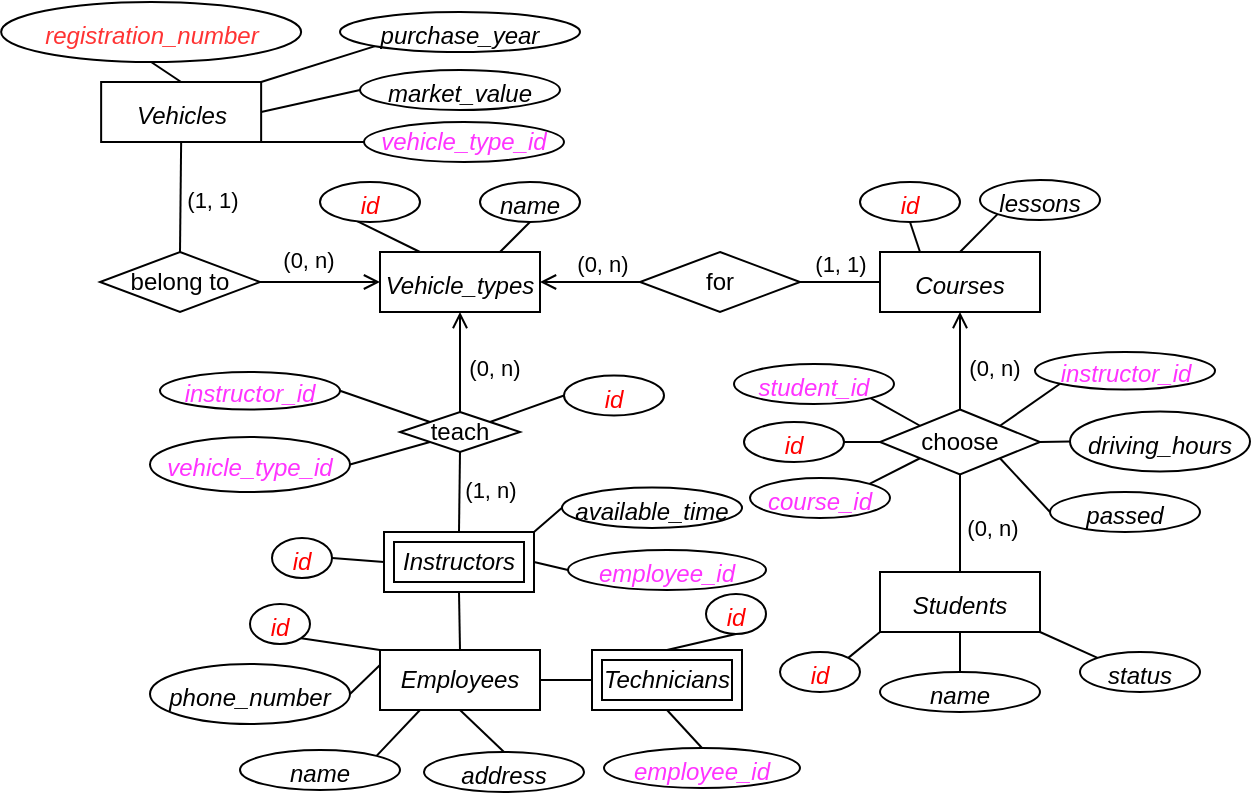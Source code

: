 <mxfile version="20.8.23" type="github" pages="2">
  <diagram id="R2lEEEUBdFMjLlhIrx00" name="Page-1">
    <mxGraphModel dx="548" dy="249" grid="1" gridSize="10" guides="1" tooltips="1" connect="1" arrows="1" fold="1" page="1" pageScale="1" pageWidth="850" pageHeight="1100" math="0" shadow="0" extFonts="Permanent Marker^https://fonts.googleapis.com/css?family=Permanent+Marker">
      <root>
        <mxCell id="0" />
        <mxCell id="1" parent="0" />
        <mxCell id="rWBV-3qN-qN6Ovk4eOLW-20" style="edgeStyle=none;rounded=0;orthogonalLoop=1;jettySize=auto;html=1;exitX=1;exitY=0;exitDx=0;exitDy=0;entryX=0;entryY=1;entryDx=0;entryDy=0;endArrow=none;endFill=0;" edge="1" parent="1" source="rWBV-3qN-qN6Ovk4eOLW-2" target="rWBV-3qN-qN6Ovk4eOLW-18">
          <mxGeometry relative="1" as="geometry" />
        </mxCell>
        <mxCell id="rWBV-3qN-qN6Ovk4eOLW-21" style="edgeStyle=none;rounded=0;orthogonalLoop=1;jettySize=auto;html=1;exitX=1;exitY=0.5;exitDx=0;exitDy=0;endArrow=none;endFill=0;entryX=0;entryY=0.5;entryDx=0;entryDy=0;" edge="1" parent="1" source="rWBV-3qN-qN6Ovk4eOLW-2" target="rWBV-3qN-qN6Ovk4eOLW-19">
          <mxGeometry relative="1" as="geometry">
            <mxPoint x="330" y="205" as="targetPoint" />
          </mxGeometry>
        </mxCell>
        <mxCell id="rWBV-3qN-qN6Ovk4eOLW-46" style="edgeStyle=none;rounded=0;orthogonalLoop=1;jettySize=auto;html=1;exitX=0.5;exitY=1;exitDx=0;exitDy=0;entryX=0.5;entryY=0;entryDx=0;entryDy=0;endArrow=none;endFill=0;" edge="1" parent="1" source="rWBV-3qN-qN6Ovk4eOLW-2" target="rWBV-3qN-qN6Ovk4eOLW-43">
          <mxGeometry relative="1" as="geometry" />
        </mxCell>
        <mxCell id="rWBV-3qN-qN6Ovk4eOLW-90" value="(1, 1)" style="edgeLabel;html=1;align=center;verticalAlign=middle;resizable=0;points=[];fontColor=#000000;" vertex="1" connectable="0" parent="rWBV-3qN-qN6Ovk4eOLW-46">
          <mxGeometry x="-0.308" y="5" relative="1" as="geometry">
            <mxPoint x="10" y="10" as="offset" />
          </mxGeometry>
        </mxCell>
        <mxCell id="JFVHWf-vsU6ISPWdrQLZ-2" style="rounded=0;orthogonalLoop=1;jettySize=auto;html=1;exitX=1;exitY=1;exitDx=0;exitDy=0;entryX=0;entryY=0.5;entryDx=0;entryDy=0;fontColor=#000000;endArrow=none;endFill=0;" edge="1" parent="1" source="rWBV-3qN-qN6Ovk4eOLW-2" target="JFVHWf-vsU6ISPWdrQLZ-1">
          <mxGeometry relative="1" as="geometry" />
        </mxCell>
        <mxCell id="rWBV-3qN-qN6Ovk4eOLW-2" value="Vehicles&lt;span style=&quot;font-size: medium; text-align: start;&quot;&gt;&lt;/span&gt;" style="rounded=0;whiteSpace=wrap;html=1;fontStyle=2" vertex="1" parent="1">
          <mxGeometry x="190.57" y="175" width="80" height="30" as="geometry" />
        </mxCell>
        <mxCell id="rWBV-3qN-qN6Ovk4eOLW-6" value="Students&lt;span style=&quot;font-size: medium; text-align: start;&quot;&gt;&lt;/span&gt;" style="rounded=0;whiteSpace=wrap;html=1;fontStyle=2" vertex="1" parent="1">
          <mxGeometry x="580" y="420" width="80" height="30" as="geometry" />
        </mxCell>
        <mxCell id="rWBV-3qN-qN6Ovk4eOLW-68" style="edgeStyle=none;rounded=0;orthogonalLoop=1;jettySize=auto;html=1;exitX=0;exitY=0.5;exitDx=0;exitDy=0;entryX=1;entryY=0.5;entryDx=0;entryDy=0;fontColor=#FF0000;endArrow=none;endFill=0;" edge="1" parent="1" source="rWBV-3qN-qN6Ovk4eOLW-7" target="rWBV-3qN-qN6Ovk4eOLW-67">
          <mxGeometry relative="1" as="geometry" />
        </mxCell>
        <mxCell id="rWBV-3qN-qN6Ovk4eOLW-73" style="edgeStyle=none;rounded=0;orthogonalLoop=1;jettySize=auto;html=1;exitX=0.25;exitY=0;exitDx=0;exitDy=0;entryX=0.5;entryY=1;entryDx=0;entryDy=0;fontColor=#FF0000;endArrow=none;endFill=0;" edge="1" parent="1" source="rWBV-3qN-qN6Ovk4eOLW-7" target="rWBV-3qN-qN6Ovk4eOLW-70">
          <mxGeometry relative="1" as="geometry" />
        </mxCell>
        <mxCell id="rWBV-3qN-qN6Ovk4eOLW-74" style="edgeStyle=none;rounded=0;orthogonalLoop=1;jettySize=auto;html=1;exitX=0.5;exitY=0;exitDx=0;exitDy=0;entryX=0;entryY=1;entryDx=0;entryDy=0;fontColor=#FF0000;endArrow=none;endFill=0;" edge="1" parent="1" source="rWBV-3qN-qN6Ovk4eOLW-7" target="rWBV-3qN-qN6Ovk4eOLW-64">
          <mxGeometry relative="1" as="geometry" />
        </mxCell>
        <mxCell id="rWBV-3qN-qN6Ovk4eOLW-7" value="Courses&lt;span style=&quot;font-size: medium; text-align: start;&quot;&gt;&lt;/span&gt;" style="rounded=0;whiteSpace=wrap;html=1;fontStyle=2" vertex="1" parent="1">
          <mxGeometry x="580" y="260" width="80" height="30" as="geometry" />
        </mxCell>
        <mxCell id="rWBV-3qN-qN6Ovk4eOLW-11" value="registration_number&lt;span style=&quot;font-size: medium; text-align: start;&quot;&gt;&lt;/span&gt;" style="ellipse;whiteSpace=wrap;html=1;fontStyle=2;fontColor=#FF3333;" vertex="1" parent="1">
          <mxGeometry x="140.57" y="135" width="150" height="30" as="geometry" />
        </mxCell>
        <mxCell id="rWBV-3qN-qN6Ovk4eOLW-12" value="" style="endArrow=none;html=1;rounded=0;exitX=0.5;exitY=1;exitDx=0;exitDy=0;entryX=0.5;entryY=0;entryDx=0;entryDy=0;" edge="1" parent="1" source="rWBV-3qN-qN6Ovk4eOLW-11" target="rWBV-3qN-qN6Ovk4eOLW-2">
          <mxGeometry width="50" height="50" relative="1" as="geometry">
            <mxPoint x="610.57" y="345" as="sourcePoint" />
            <mxPoint x="660.57" y="295" as="targetPoint" />
          </mxGeometry>
        </mxCell>
        <mxCell id="rWBV-3qN-qN6Ovk4eOLW-18" value="purchase_year&lt;span style=&quot;font-size: medium; text-align: start;&quot;&gt;&lt;/span&gt;" style="ellipse;whiteSpace=wrap;html=1;fontStyle=2" vertex="1" parent="1">
          <mxGeometry x="310" y="140" width="120" height="20" as="geometry" />
        </mxCell>
        <mxCell id="rWBV-3qN-qN6Ovk4eOLW-19" value="market_value&lt;span style=&quot;font-size: medium; text-align: start;&quot;&gt;&lt;/span&gt;" style="ellipse;whiteSpace=wrap;html=1;fontStyle=2" vertex="1" parent="1">
          <mxGeometry x="320" y="169" width="100" height="20" as="geometry" />
        </mxCell>
        <mxCell id="rWBV-3qN-qN6Ovk4eOLW-23" style="edgeStyle=none;rounded=0;orthogonalLoop=1;jettySize=auto;html=1;exitX=0.5;exitY=1;exitDx=0;exitDy=0;entryX=0.5;entryY=0;entryDx=0;entryDy=0;endArrow=none;endFill=0;" edge="1" parent="1" source="rWBV-3qN-qN6Ovk4eOLW-22" target="rWBV-3qN-qN6Ovk4eOLW-6">
          <mxGeometry relative="1" as="geometry" />
        </mxCell>
        <mxCell id="rWBV-3qN-qN6Ovk4eOLW-24" style="edgeStyle=none;rounded=0;orthogonalLoop=1;jettySize=auto;html=1;exitX=0.5;exitY=0;exitDx=0;exitDy=0;entryX=0.5;entryY=1;entryDx=0;entryDy=0;endArrow=open;endFill=0;" edge="1" parent="1" source="rWBV-3qN-qN6Ovk4eOLW-22" target="rWBV-3qN-qN6Ovk4eOLW-7">
          <mxGeometry relative="1" as="geometry" />
        </mxCell>
        <mxCell id="rWBV-3qN-qN6Ovk4eOLW-100" style="edgeStyle=none;rounded=0;orthogonalLoop=1;jettySize=auto;html=1;exitX=1;exitY=0;exitDx=0;exitDy=0;entryX=0;entryY=1;entryDx=0;entryDy=0;fontColor=#FF33FF;endArrow=none;endFill=0;" edge="1" parent="1" source="rWBV-3qN-qN6Ovk4eOLW-22" target="rWBV-3qN-qN6Ovk4eOLW-99">
          <mxGeometry relative="1" as="geometry" />
        </mxCell>
        <mxCell id="rWBV-3qN-qN6Ovk4eOLW-22" value="choose" style="rhombus;whiteSpace=wrap;html=1;" vertex="1" parent="1">
          <mxGeometry x="580" y="338.75" width="80" height="32.5" as="geometry" />
        </mxCell>
        <mxCell id="rWBV-3qN-qN6Ovk4eOLW-119" style="edgeStyle=none;rounded=0;orthogonalLoop=1;jettySize=auto;html=1;exitX=0.5;exitY=0;exitDx=0;exitDy=0;entryX=0.5;entryY=1;entryDx=0;entryDy=0;fontColor=#000000;endArrow=none;endFill=0;" edge="1" parent="1" source="rWBV-3qN-qN6Ovk4eOLW-31" target="rWBV-3qN-qN6Ovk4eOLW-117">
          <mxGeometry relative="1" as="geometry" />
        </mxCell>
        <mxCell id="rWBV-3qN-qN6Ovk4eOLW-121" style="edgeStyle=none;rounded=0;orthogonalLoop=1;jettySize=auto;html=1;exitX=1;exitY=0.5;exitDx=0;exitDy=0;entryX=0;entryY=0.5;entryDx=0;entryDy=0;fontColor=#000000;endArrow=none;endFill=0;" edge="1" parent="1" source="rWBV-3qN-qN6Ovk4eOLW-31" target="rWBV-3qN-qN6Ovk4eOLW-120">
          <mxGeometry relative="1" as="geometry" />
        </mxCell>
        <mxCell id="rWBV-3qN-qN6Ovk4eOLW-31" value="Employees" style="rounded=0;whiteSpace=wrap;html=1;fontStyle=2" vertex="1" parent="1">
          <mxGeometry x="330" y="459" width="80" height="30" as="geometry" />
        </mxCell>
        <mxCell id="rWBV-3qN-qN6Ovk4eOLW-32" style="edgeStyle=none;rounded=0;orthogonalLoop=1;jettySize=auto;html=1;exitX=1;exitY=0;exitDx=0;exitDy=0;entryX=0.25;entryY=1;entryDx=0;entryDy=0;endArrow=none;endFill=0;" edge="1" parent="1" source="rWBV-3qN-qN6Ovk4eOLW-33" target="rWBV-3qN-qN6Ovk4eOLW-31">
          <mxGeometry relative="1" as="geometry" />
        </mxCell>
        <mxCell id="rWBV-3qN-qN6Ovk4eOLW-33" value="name&lt;span style=&quot;font-size: medium; text-align: start;&quot;&gt;&lt;/span&gt;" style="ellipse;whiteSpace=wrap;html=1;fontStyle=2;verticalAlign=middle;" vertex="1" parent="1">
          <mxGeometry x="260" y="509" width="80" height="20" as="geometry" />
        </mxCell>
        <mxCell id="rWBV-3qN-qN6Ovk4eOLW-34" style="edgeStyle=none;rounded=0;orthogonalLoop=1;jettySize=auto;html=1;exitX=0.5;exitY=0;exitDx=0;exitDy=0;entryX=0.5;entryY=1;entryDx=0;entryDy=0;endArrow=none;endFill=0;" edge="1" parent="1" source="rWBV-3qN-qN6Ovk4eOLW-35" target="rWBV-3qN-qN6Ovk4eOLW-31">
          <mxGeometry relative="1" as="geometry" />
        </mxCell>
        <mxCell id="rWBV-3qN-qN6Ovk4eOLW-35" value="address&lt;span style=&quot;font-size: medium; text-align: start;&quot;&gt;&lt;/span&gt;" style="ellipse;whiteSpace=wrap;html=1;fontStyle=2;verticalAlign=middle;" vertex="1" parent="1">
          <mxGeometry x="352" y="510" width="80" height="20" as="geometry" />
        </mxCell>
        <mxCell id="rWBV-3qN-qN6Ovk4eOLW-36" style="edgeStyle=none;rounded=0;orthogonalLoop=1;jettySize=auto;html=1;exitX=1;exitY=0.5;exitDx=0;exitDy=0;entryX=0;entryY=0.25;entryDx=0;entryDy=0;endArrow=none;endFill=0;" edge="1" parent="1" source="rWBV-3qN-qN6Ovk4eOLW-37" target="rWBV-3qN-qN6Ovk4eOLW-31">
          <mxGeometry relative="1" as="geometry" />
        </mxCell>
        <mxCell id="rWBV-3qN-qN6Ovk4eOLW-37" value="phone_number&lt;span style=&quot;font-size: medium; text-align: start;&quot;&gt;&lt;/span&gt;" style="ellipse;whiteSpace=wrap;html=1;fontStyle=2;verticalAlign=middle;" vertex="1" parent="1">
          <mxGeometry x="215" y="466" width="100" height="30" as="geometry" />
        </mxCell>
        <mxCell id="rWBV-3qN-qN6Ovk4eOLW-76" style="edgeStyle=none;rounded=0;orthogonalLoop=1;jettySize=auto;html=1;exitX=0.5;exitY=0;exitDx=0;exitDy=0;entryX=0.5;entryY=1;entryDx=0;entryDy=0;fontColor=#FF0000;endArrow=none;endFill=0;" edge="1" parent="1" source="rWBV-3qN-qN6Ovk4eOLW-40" target="rWBV-3qN-qN6Ovk4eOLW-6">
          <mxGeometry relative="1" as="geometry" />
        </mxCell>
        <mxCell id="rWBV-3qN-qN6Ovk4eOLW-40" value="name&lt;span style=&quot;font-size: medium; text-align: start;&quot;&gt;&lt;/span&gt;" style="ellipse;whiteSpace=wrap;html=1;fontStyle=2;verticalAlign=middle;" vertex="1" parent="1">
          <mxGeometry x="580" y="470" width="80" height="20" as="geometry" />
        </mxCell>
        <mxCell id="rWBV-3qN-qN6Ovk4eOLW-47" style="edgeStyle=none;rounded=0;orthogonalLoop=1;jettySize=auto;html=1;exitX=1;exitY=0.5;exitDx=0;exitDy=0;entryX=0;entryY=0.5;entryDx=0;entryDy=0;endArrow=open;endFill=0;" edge="1" parent="1" source="rWBV-3qN-qN6Ovk4eOLW-43" target="rWBV-3qN-qN6Ovk4eOLW-44">
          <mxGeometry relative="1" as="geometry" />
        </mxCell>
        <mxCell id="rWBV-3qN-qN6Ovk4eOLW-43" value="belong to" style="rhombus;whiteSpace=wrap;html=1;" vertex="1" parent="1">
          <mxGeometry x="190" y="260" width="80" height="30" as="geometry" />
        </mxCell>
        <mxCell id="rWBV-3qN-qN6Ovk4eOLW-50" style="edgeStyle=none;rounded=0;orthogonalLoop=1;jettySize=auto;html=1;exitX=0.25;exitY=0;exitDx=0;exitDy=0;entryX=0.346;entryY=0.946;entryDx=0;entryDy=0;entryPerimeter=0;endArrow=none;endFill=0;" edge="1" parent="1" source="rWBV-3qN-qN6Ovk4eOLW-44" target="rWBV-3qN-qN6Ovk4eOLW-48">
          <mxGeometry relative="1" as="geometry" />
        </mxCell>
        <mxCell id="rWBV-3qN-qN6Ovk4eOLW-51" style="edgeStyle=none;rounded=0;orthogonalLoop=1;jettySize=auto;html=1;exitX=0.75;exitY=0;exitDx=0;exitDy=0;entryX=0.5;entryY=1;entryDx=0;entryDy=0;endArrow=none;endFill=0;" edge="1" parent="1" source="rWBV-3qN-qN6Ovk4eOLW-44" target="rWBV-3qN-qN6Ovk4eOLW-49">
          <mxGeometry relative="1" as="geometry" />
        </mxCell>
        <mxCell id="rWBV-3qN-qN6Ovk4eOLW-44" value="Vehicle_types&lt;span style=&quot;font-size: medium; text-align: start;&quot;&gt;&lt;/span&gt;" style="rounded=0;whiteSpace=wrap;html=1;fontStyle=2" vertex="1" parent="1">
          <mxGeometry x="330" y="260" width="80" height="30" as="geometry" />
        </mxCell>
        <mxCell id="rWBV-3qN-qN6Ovk4eOLW-48" value="id&lt;span style=&quot;font-size: medium; text-align: start;&quot;&gt;&lt;/span&gt;" style="ellipse;whiteSpace=wrap;html=1;fontStyle=2;fontColor=#FF0000;" vertex="1" parent="1">
          <mxGeometry x="300" y="225" width="50" height="20" as="geometry" />
        </mxCell>
        <mxCell id="rWBV-3qN-qN6Ovk4eOLW-49" value="name&lt;span style=&quot;font-size: medium; text-align: start;&quot;&gt;&lt;/span&gt;" style="ellipse;whiteSpace=wrap;html=1;fontStyle=2" vertex="1" parent="1">
          <mxGeometry x="380" y="225" width="50" height="20" as="geometry" />
        </mxCell>
        <mxCell id="rWBV-3qN-qN6Ovk4eOLW-56" style="edgeStyle=none;rounded=0;orthogonalLoop=1;jettySize=auto;html=1;exitX=1;exitY=1;exitDx=0;exitDy=0;entryX=0;entryY=0;entryDx=0;entryDy=0;endArrow=none;endFill=0;" edge="1" parent="1" source="rWBV-3qN-qN6Ovk4eOLW-55" target="rWBV-3qN-qN6Ovk4eOLW-31">
          <mxGeometry relative="1" as="geometry" />
        </mxCell>
        <mxCell id="rWBV-3qN-qN6Ovk4eOLW-55" value="id&lt;span style=&quot;font-size: medium; text-align: start;&quot;&gt;&lt;/span&gt;" style="ellipse;whiteSpace=wrap;html=1;fontStyle=2;verticalAlign=middle;fontColor=#FF0000;" vertex="1" parent="1">
          <mxGeometry x="265" y="436" width="30" height="20" as="geometry" />
        </mxCell>
        <mxCell id="rWBV-3qN-qN6Ovk4eOLW-58" style="edgeStyle=none;rounded=0;orthogonalLoop=1;jettySize=auto;html=1;exitX=0.5;exitY=0;exitDx=0;exitDy=0;entryX=0.5;entryY=1;entryDx=0;entryDy=0;endArrow=open;endFill=0;" edge="1" parent="1" source="rWBV-3qN-qN6Ovk4eOLW-57" target="rWBV-3qN-qN6Ovk4eOLW-44">
          <mxGeometry relative="1" as="geometry" />
        </mxCell>
        <mxCell id="rWBV-3qN-qN6Ovk4eOLW-107" style="edgeStyle=none;rounded=0;orthogonalLoop=1;jettySize=auto;html=1;exitX=1;exitY=0;exitDx=0;exitDy=0;entryX=0;entryY=0.5;entryDx=0;entryDy=0;fontColor=#FF33FF;endArrow=none;endFill=0;" edge="1" parent="1" source="rWBV-3qN-qN6Ovk4eOLW-117" target="rWBV-3qN-qN6Ovk4eOLW-103">
          <mxGeometry relative="1" as="geometry" />
        </mxCell>
        <mxCell id="rWBV-3qN-qN6Ovk4eOLW-57" value="teach" style="rhombus;whiteSpace=wrap;html=1;" vertex="1" parent="1">
          <mxGeometry x="340" y="340" width="60" height="20" as="geometry" />
        </mxCell>
        <mxCell id="rWBV-3qN-qN6Ovk4eOLW-77" style="edgeStyle=none;rounded=0;orthogonalLoop=1;jettySize=auto;html=1;exitX=1;exitY=0;exitDx=0;exitDy=0;entryX=0;entryY=1;entryDx=0;entryDy=0;fontColor=#FF0000;endArrow=none;endFill=0;" edge="1" parent="1" source="rWBV-3qN-qN6Ovk4eOLW-62" target="rWBV-3qN-qN6Ovk4eOLW-6">
          <mxGeometry relative="1" as="geometry" />
        </mxCell>
        <mxCell id="rWBV-3qN-qN6Ovk4eOLW-62" value="id&lt;span style=&quot;font-size: medium; text-align: start;&quot;&gt;&lt;/span&gt;" style="ellipse;whiteSpace=wrap;html=1;fontStyle=2;verticalAlign=middle;strokeColor=#000000;fontColor=#FF0000;" vertex="1" parent="1">
          <mxGeometry x="530" y="460" width="40" height="20" as="geometry" />
        </mxCell>
        <mxCell id="rWBV-3qN-qN6Ovk4eOLW-78" style="edgeStyle=none;rounded=0;orthogonalLoop=1;jettySize=auto;html=1;exitX=0;exitY=0;exitDx=0;exitDy=0;entryX=1;entryY=1;entryDx=0;entryDy=0;fontColor=#FF0000;endArrow=none;endFill=0;" edge="1" parent="1" source="rWBV-3qN-qN6Ovk4eOLW-63" target="rWBV-3qN-qN6Ovk4eOLW-6">
          <mxGeometry relative="1" as="geometry" />
        </mxCell>
        <mxCell id="rWBV-3qN-qN6Ovk4eOLW-63" value="status&lt;span style=&quot;font-size: medium; text-align: start;&quot;&gt;&lt;/span&gt;" style="ellipse;whiteSpace=wrap;html=1;fontStyle=2;verticalAlign=middle;" vertex="1" parent="1">
          <mxGeometry x="680" y="460" width="60" height="20" as="geometry" />
        </mxCell>
        <mxCell id="rWBV-3qN-qN6Ovk4eOLW-64" value="lessons&lt;span style=&quot;font-size: medium; text-align: start;&quot;&gt;&lt;/span&gt;" style="ellipse;whiteSpace=wrap;html=1;fontStyle=2;verticalAlign=middle;" vertex="1" parent="1">
          <mxGeometry x="630" y="224" width="60" height="20" as="geometry" />
        </mxCell>
        <mxCell id="rWBV-3qN-qN6Ovk4eOLW-69" style="edgeStyle=none;rounded=0;orthogonalLoop=1;jettySize=auto;html=1;exitX=0;exitY=0.5;exitDx=0;exitDy=0;entryX=1;entryY=0.5;entryDx=0;entryDy=0;fontColor=#FF0000;endArrow=open;endFill=0;" edge="1" parent="1" source="rWBV-3qN-qN6Ovk4eOLW-67" target="rWBV-3qN-qN6Ovk4eOLW-44">
          <mxGeometry relative="1" as="geometry" />
        </mxCell>
        <mxCell id="rWBV-3qN-qN6Ovk4eOLW-67" value="for" style="rhombus;whiteSpace=wrap;html=1;" vertex="1" parent="1">
          <mxGeometry x="460" y="260" width="80" height="30" as="geometry" />
        </mxCell>
        <mxCell id="rWBV-3qN-qN6Ovk4eOLW-70" value="id&lt;span style=&quot;font-size: medium; text-align: start;&quot;&gt;&lt;/span&gt;" style="ellipse;whiteSpace=wrap;html=1;fontStyle=2;fontColor=#FF0000;" vertex="1" parent="1">
          <mxGeometry x="570" y="225" width="50" height="20" as="geometry" />
        </mxCell>
        <mxCell id="rWBV-3qN-qN6Ovk4eOLW-86" style="edgeStyle=none;rounded=0;orthogonalLoop=1;jettySize=auto;html=1;exitX=1;exitY=1;exitDx=0;exitDy=0;entryX=0;entryY=0;entryDx=0;entryDy=0;fontColor=#FF33FF;endArrow=none;endFill=0;" edge="1" parent="1" source="rWBV-3qN-qN6Ovk4eOLW-80" target="rWBV-3qN-qN6Ovk4eOLW-22">
          <mxGeometry relative="1" as="geometry" />
        </mxCell>
        <mxCell id="rWBV-3qN-qN6Ovk4eOLW-80" value="student_id&lt;span style=&quot;font-size: medium; text-align: start;&quot;&gt;&lt;/span&gt;" style="ellipse;whiteSpace=wrap;html=1;fontStyle=2;verticalAlign=middle;strokeColor=#000000;fontColor=#FF33FF;" vertex="1" parent="1">
          <mxGeometry x="507" y="316" width="80" height="20" as="geometry" />
        </mxCell>
        <mxCell id="rWBV-3qN-qN6Ovk4eOLW-87" style="edgeStyle=none;rounded=0;orthogonalLoop=1;jettySize=auto;html=1;exitX=1;exitY=0;exitDx=0;exitDy=0;entryX=0;entryY=1;entryDx=0;entryDy=0;fontColor=#FF33FF;endArrow=none;endFill=0;" edge="1" parent="1" source="rWBV-3qN-qN6Ovk4eOLW-81" target="rWBV-3qN-qN6Ovk4eOLW-22">
          <mxGeometry relative="1" as="geometry" />
        </mxCell>
        <mxCell id="rWBV-3qN-qN6Ovk4eOLW-81" value="course_id&lt;span style=&quot;font-size: medium; text-align: start;&quot;&gt;&lt;/span&gt;" style="ellipse;whiteSpace=wrap;html=1;fontStyle=2;verticalAlign=middle;strokeColor=#000000;fontColor=#FF33FF;" vertex="1" parent="1">
          <mxGeometry x="515" y="373" width="70" height="20" as="geometry" />
        </mxCell>
        <mxCell id="rWBV-3qN-qN6Ovk4eOLW-88" style="edgeStyle=none;rounded=0;orthogonalLoop=1;jettySize=auto;html=1;exitX=0;exitY=0.5;exitDx=0;exitDy=0;entryX=1;entryY=0.5;entryDx=0;entryDy=0;fontColor=#FF33FF;endArrow=none;endFill=0;" edge="1" parent="1" source="rWBV-3qN-qN6Ovk4eOLW-82" target="rWBV-3qN-qN6Ovk4eOLW-22">
          <mxGeometry relative="1" as="geometry" />
        </mxCell>
        <mxCell id="rWBV-3qN-qN6Ovk4eOLW-82" value="driving_hours&lt;span style=&quot;font-size: medium; text-align: start;&quot;&gt;&lt;/span&gt;" style="ellipse;whiteSpace=wrap;html=1;fontStyle=2;verticalAlign=middle;" vertex="1" parent="1">
          <mxGeometry x="675" y="339.75" width="90" height="30" as="geometry" />
        </mxCell>
        <mxCell id="rWBV-3qN-qN6Ovk4eOLW-89" style="edgeStyle=none;rounded=0;orthogonalLoop=1;jettySize=auto;html=1;exitX=0;exitY=0.5;exitDx=0;exitDy=0;entryX=1;entryY=1;entryDx=0;entryDy=0;fontColor=#FF33FF;endArrow=none;endFill=0;" edge="1" parent="1" source="rWBV-3qN-qN6Ovk4eOLW-85" target="rWBV-3qN-qN6Ovk4eOLW-22">
          <mxGeometry relative="1" as="geometry" />
        </mxCell>
        <mxCell id="rWBV-3qN-qN6Ovk4eOLW-85" value="passed&lt;span style=&quot;font-size: medium; text-align: start;&quot;&gt;&lt;/span&gt;" style="ellipse;whiteSpace=wrap;html=1;fontStyle=2;verticalAlign=middle;" vertex="1" parent="1">
          <mxGeometry x="665" y="380" width="75" height="20" as="geometry" />
        </mxCell>
        <mxCell id="rWBV-3qN-qN6Ovk4eOLW-91" value="(0, n)" style="edgeLabel;html=1;align=center;verticalAlign=middle;resizable=0;points=[];fontColor=#000000;" vertex="1" connectable="0" parent="1">
          <mxGeometry x="300.0" y="265" as="geometry">
            <mxPoint x="-6" y="-1" as="offset" />
          </mxGeometry>
        </mxCell>
        <mxCell id="rWBV-3qN-qN6Ovk4eOLW-93" value="(0, n)" style="edgeLabel;html=1;align=center;verticalAlign=middle;resizable=0;points=[];fontColor=#000000;" vertex="1" connectable="0" parent="1">
          <mxGeometry x="439.996" y="268" as="geometry">
            <mxPoint x="1" y="-2" as="offset" />
          </mxGeometry>
        </mxCell>
        <mxCell id="rWBV-3qN-qN6Ovk4eOLW-96" value="(1, 1)" style="edgeLabel;html=1;align=center;verticalAlign=middle;resizable=0;points=[];fontColor=#000000;" vertex="1" connectable="0" parent="1">
          <mxGeometry x="560.001" y="266" as="geometry" />
        </mxCell>
        <mxCell id="rWBV-3qN-qN6Ovk4eOLW-98" value="(0, n)" style="edgeLabel;html=1;align=center;verticalAlign=middle;resizable=0;points=[];fontColor=#000000;" vertex="1" connectable="0" parent="1">
          <mxGeometry x="634.996" y="400" as="geometry">
            <mxPoint x="1" y="-2" as="offset" />
          </mxGeometry>
        </mxCell>
        <mxCell id="rWBV-3qN-qN6Ovk4eOLW-99" value="instructor_id&lt;span style=&quot;font-size: medium; text-align: start;&quot;&gt;&lt;/span&gt;" style="ellipse;whiteSpace=wrap;html=1;fontStyle=2;verticalAlign=middle;fontColor=#FF33FF;" vertex="1" parent="1">
          <mxGeometry x="657.5" y="310" width="90" height="18.75" as="geometry" />
        </mxCell>
        <mxCell id="rWBV-3qN-qN6Ovk4eOLW-105" style="edgeStyle=none;rounded=0;orthogonalLoop=1;jettySize=auto;html=1;exitX=1;exitY=0.5;exitDx=0;exitDy=0;entryX=0;entryY=0;entryDx=0;entryDy=0;fontColor=#FF33FF;endArrow=none;endFill=0;" edge="1" parent="1" source="rWBV-3qN-qN6Ovk4eOLW-101" target="rWBV-3qN-qN6Ovk4eOLW-57">
          <mxGeometry relative="1" as="geometry" />
        </mxCell>
        <mxCell id="rWBV-3qN-qN6Ovk4eOLW-101" value="instructor_id&lt;span style=&quot;font-size: medium; text-align: start;&quot;&gt;&lt;/span&gt;" style="ellipse;whiteSpace=wrap;html=1;fontStyle=2;verticalAlign=middle;fontColor=#FF33FF;" vertex="1" parent="1">
          <mxGeometry x="220" y="320" width="90" height="18.75" as="geometry" />
        </mxCell>
        <mxCell id="rWBV-3qN-qN6Ovk4eOLW-106" style="edgeStyle=none;rounded=0;orthogonalLoop=1;jettySize=auto;html=1;exitX=1;exitY=0.5;exitDx=0;exitDy=0;entryX=0;entryY=1;entryDx=0;entryDy=0;fontColor=#FF33FF;endArrow=none;endFill=0;" edge="1" parent="1" source="rWBV-3qN-qN6Ovk4eOLW-102" target="rWBV-3qN-qN6Ovk4eOLW-57">
          <mxGeometry relative="1" as="geometry" />
        </mxCell>
        <mxCell id="rWBV-3qN-qN6Ovk4eOLW-102" value="vehicle_type_id&lt;span style=&quot;font-size: medium; text-align: start;&quot;&gt;&lt;/span&gt;" style="ellipse;whiteSpace=wrap;html=1;fontStyle=2;verticalAlign=middle;fontColor=#FF33FF;" vertex="1" parent="1">
          <mxGeometry x="215" y="352.5" width="100" height="27.5" as="geometry" />
        </mxCell>
        <mxCell id="rWBV-3qN-qN6Ovk4eOLW-103" value="available_time&lt;span style=&quot;font-size: medium; text-align: start;&quot;&gt;&lt;/span&gt;" style="ellipse;whiteSpace=wrap;html=1;fontStyle=2;verticalAlign=middle;" vertex="1" parent="1">
          <mxGeometry x="421" y="377.75" width="90" height="20.25" as="geometry" />
        </mxCell>
        <mxCell id="rWBV-3qN-qN6Ovk4eOLW-108" value="(0, n)" style="edgeLabel;html=1;align=center;verticalAlign=middle;resizable=0;points=[];fontColor=#000000;" vertex="1" connectable="0" parent="1">
          <mxGeometry x="635.996" y="320" as="geometry">
            <mxPoint x="1" y="-2" as="offset" />
          </mxGeometry>
        </mxCell>
        <mxCell id="rWBV-3qN-qN6Ovk4eOLW-109" value="(1, n)" style="edgeLabel;html=1;align=center;verticalAlign=middle;resizable=0;points=[];fontColor=#000000;" vertex="1" connectable="0" parent="1">
          <mxGeometry x="383.996" y="381" as="geometry">
            <mxPoint x="1" y="-2" as="offset" />
          </mxGeometry>
        </mxCell>
        <mxCell id="rWBV-3qN-qN6Ovk4eOLW-111" value="(0, n)" style="edgeLabel;html=1;align=center;verticalAlign=middle;resizable=0;points=[];fontColor=#000000;" vertex="1" connectable="0" parent="1">
          <mxGeometry x="385.996" y="319.75" as="geometry">
            <mxPoint x="1" y="-2" as="offset" />
          </mxGeometry>
        </mxCell>
        <mxCell id="rWBV-3qN-qN6Ovk4eOLW-114" style="edgeStyle=none;rounded=0;orthogonalLoop=1;jettySize=auto;html=1;exitX=0;exitY=0.5;exitDx=0;exitDy=0;entryX=1;entryY=0;entryDx=0;entryDy=0;fontColor=#FF33FF;endArrow=none;endFill=0;" edge="1" parent="1" source="rWBV-3qN-qN6Ovk4eOLW-112" target="rWBV-3qN-qN6Ovk4eOLW-57">
          <mxGeometry relative="1" as="geometry" />
        </mxCell>
        <mxCell id="rWBV-3qN-qN6Ovk4eOLW-112" value="id&lt;span style=&quot;font-size: medium; text-align: start;&quot;&gt;&lt;/span&gt;" style="ellipse;whiteSpace=wrap;html=1;fontStyle=2;fontColor=#FF0000;" vertex="1" parent="1">
          <mxGeometry x="422" y="321.75" width="50" height="20" as="geometry" />
        </mxCell>
        <mxCell id="rWBV-3qN-qN6Ovk4eOLW-115" style="edgeStyle=none;rounded=0;orthogonalLoop=1;jettySize=auto;html=1;exitX=1;exitY=0.5;exitDx=0;exitDy=0;entryX=0;entryY=0.5;entryDx=0;entryDy=0;fontColor=#FF33FF;endArrow=none;endFill=0;" edge="1" parent="1" source="rWBV-3qN-qN6Ovk4eOLW-113" target="rWBV-3qN-qN6Ovk4eOLW-22">
          <mxGeometry relative="1" as="geometry" />
        </mxCell>
        <mxCell id="rWBV-3qN-qN6Ovk4eOLW-113" value="id&lt;span style=&quot;font-size: medium; text-align: start;&quot;&gt;&lt;/span&gt;" style="ellipse;whiteSpace=wrap;html=1;fontStyle=2;fontColor=#FF0000;" vertex="1" parent="1">
          <mxGeometry x="512" y="345" width="50" height="20" as="geometry" />
        </mxCell>
        <mxCell id="rWBV-3qN-qN6Ovk4eOLW-118" style="edgeStyle=none;rounded=0;orthogonalLoop=1;jettySize=auto;html=1;exitX=0.5;exitY=0;exitDx=0;exitDy=0;entryX=0.5;entryY=1;entryDx=0;entryDy=0;fontColor=#000000;endArrow=none;endFill=0;" edge="1" parent="1" source="rWBV-3qN-qN6Ovk4eOLW-117" target="rWBV-3qN-qN6Ovk4eOLW-57">
          <mxGeometry relative="1" as="geometry" />
        </mxCell>
        <mxCell id="rWBV-3qN-qN6Ovk4eOLW-117" value="&lt;font color=&quot;#000000&quot;&gt;&lt;i&gt;Instructors&lt;/i&gt;&lt;/font&gt;" style="shape=ext;margin=3;double=1;whiteSpace=wrap;html=1;align=center;shadow=0;sketch=0;strokeColor=default;fontColor=#FF33FF;" vertex="1" parent="1">
          <mxGeometry x="332" y="400" width="75" height="30" as="geometry" />
        </mxCell>
        <mxCell id="rWBV-3qN-qN6Ovk4eOLW-120" value="&lt;font color=&quot;#000000&quot;&gt;&lt;i&gt;Technicians&lt;/i&gt;&lt;/font&gt;" style="shape=ext;margin=3;double=1;whiteSpace=wrap;html=1;align=center;shadow=0;sketch=0;strokeColor=default;fontColor=#FF33FF;" vertex="1" parent="1">
          <mxGeometry x="436" y="459" width="75" height="30" as="geometry" />
        </mxCell>
        <mxCell id="rWBV-3qN-qN6Ovk4eOLW-129" style="edgeStyle=none;rounded=0;orthogonalLoop=1;jettySize=auto;html=1;exitX=1;exitY=0.5;exitDx=0;exitDy=0;entryX=0;entryY=0.5;entryDx=0;entryDy=0;fontColor=#000000;endArrow=none;endFill=0;" edge="1" parent="1" source="rWBV-3qN-qN6Ovk4eOLW-122" target="rWBV-3qN-qN6Ovk4eOLW-117">
          <mxGeometry relative="1" as="geometry" />
        </mxCell>
        <mxCell id="rWBV-3qN-qN6Ovk4eOLW-122" value="id&lt;span style=&quot;font-size: medium; text-align: start;&quot;&gt;&lt;/span&gt;" style="ellipse;whiteSpace=wrap;html=1;fontStyle=2;verticalAlign=middle;fontColor=#FF0000;" vertex="1" parent="1">
          <mxGeometry x="276" y="403" width="30" height="20" as="geometry" />
        </mxCell>
        <mxCell id="rWBV-3qN-qN6Ovk4eOLW-128" style="edgeStyle=none;rounded=0;orthogonalLoop=1;jettySize=auto;html=1;exitX=0;exitY=0.5;exitDx=0;exitDy=0;entryX=1;entryY=0.5;entryDx=0;entryDy=0;fontColor=#000000;endArrow=none;endFill=0;" edge="1" parent="1" source="rWBV-3qN-qN6Ovk4eOLW-123" target="rWBV-3qN-qN6Ovk4eOLW-117">
          <mxGeometry relative="1" as="geometry" />
        </mxCell>
        <mxCell id="rWBV-3qN-qN6Ovk4eOLW-123" value="employee_id&lt;span style=&quot;font-size: medium; text-align: start;&quot;&gt;&lt;/span&gt;" style="ellipse;whiteSpace=wrap;html=1;fontStyle=2;verticalAlign=middle;strokeColor=#000000;fontColor=#FF33FF;" vertex="1" parent="1">
          <mxGeometry x="424" y="409" width="99" height="20" as="geometry" />
        </mxCell>
        <mxCell id="rWBV-3qN-qN6Ovk4eOLW-127" style="edgeStyle=none;rounded=0;orthogonalLoop=1;jettySize=auto;html=1;exitX=0.5;exitY=0;exitDx=0;exitDy=0;entryX=0.5;entryY=1;entryDx=0;entryDy=0;fontColor=#000000;endArrow=none;endFill=0;" edge="1" parent="1" source="rWBV-3qN-qN6Ovk4eOLW-124" target="rWBV-3qN-qN6Ovk4eOLW-120">
          <mxGeometry relative="1" as="geometry" />
        </mxCell>
        <mxCell id="rWBV-3qN-qN6Ovk4eOLW-124" value="employee_id&lt;span style=&quot;font-size: medium; text-align: start;&quot;&gt;&lt;/span&gt;" style="ellipse;whiteSpace=wrap;html=1;fontStyle=2;verticalAlign=middle;fontColor=#FF33FF;" vertex="1" parent="1">
          <mxGeometry x="442" y="508" width="98" height="20" as="geometry" />
        </mxCell>
        <mxCell id="rWBV-3qN-qN6Ovk4eOLW-126" style="edgeStyle=none;rounded=0;orthogonalLoop=1;jettySize=auto;html=1;exitX=0.5;exitY=1;exitDx=0;exitDy=0;entryX=0.5;entryY=0;entryDx=0;entryDy=0;fontColor=#000000;endArrow=none;endFill=0;" edge="1" parent="1" source="rWBV-3qN-qN6Ovk4eOLW-125" target="rWBV-3qN-qN6Ovk4eOLW-120">
          <mxGeometry relative="1" as="geometry" />
        </mxCell>
        <mxCell id="rWBV-3qN-qN6Ovk4eOLW-125" value="id&lt;span style=&quot;font-size: medium; text-align: start;&quot;&gt;&lt;/span&gt;" style="ellipse;whiteSpace=wrap;html=1;fontStyle=2;verticalAlign=middle;fontColor=#FF0000;" vertex="1" parent="1">
          <mxGeometry x="493" y="431" width="30" height="20" as="geometry" />
        </mxCell>
        <mxCell id="JFVHWf-vsU6ISPWdrQLZ-1" value="vehicle_type_id" style="ellipse;whiteSpace=wrap;html=1;fontStyle=2;fontColor=#FF33FF;" vertex="1" parent="1">
          <mxGeometry x="322" y="195" width="100" height="20" as="geometry" />
        </mxCell>
      </root>
    </mxGraphModel>
  </diagram>
  <diagram id="GEZE7Xjqbe2rStBnAGIt" name="第 2 页">
    <mxGraphModel dx="387" dy="176" grid="1" gridSize="10" guides="1" tooltips="1" connect="1" arrows="1" fold="1" page="1" pageScale="1" pageWidth="827" pageHeight="1169" math="0" shadow="0">
      <root>
        <mxCell id="0" />
        <mxCell id="1" parent="0" />
        <mxCell id="UgnH3Up-1g-DguEX4_OH-1" value="Employees" style="rounded=0;whiteSpace=wrap;html=1;fontStyle=2" vertex="1" parent="1">
          <mxGeometry x="334" y="220" width="80" height="30" as="geometry" />
        </mxCell>
        <mxCell id="UgnH3Up-1g-DguEX4_OH-10" style="edgeStyle=orthogonalEdgeStyle;rounded=0;orthogonalLoop=1;jettySize=auto;html=1;exitX=0.5;exitY=0;exitDx=0;exitDy=0;entryX=0.5;entryY=1;entryDx=0;entryDy=0;fontColor=#000000;endArrow=none;endFill=0;" edge="1" parent="1" source="UgnH3Up-1g-DguEX4_OH-2" target="UgnH3Up-1g-DguEX4_OH-1">
          <mxGeometry relative="1" as="geometry" />
        </mxCell>
        <mxCell id="UgnH3Up-1g-DguEX4_OH-2" value="Instructors" style="rounded=0;whiteSpace=wrap;html=1;fontStyle=2" vertex="1" parent="1">
          <mxGeometry x="260" y="310" width="80" height="30" as="geometry" />
        </mxCell>
        <mxCell id="UgnH3Up-1g-DguEX4_OH-9" style="edgeStyle=orthogonalEdgeStyle;rounded=0;orthogonalLoop=1;jettySize=auto;html=1;exitX=0.5;exitY=0;exitDx=0;exitDy=0;entryX=0.5;entryY=1;entryDx=0;entryDy=0;fontColor=#000000;endArrow=open;endFill=0;" edge="1" parent="1" source="UgnH3Up-1g-DguEX4_OH-3" target="UgnH3Up-1g-DguEX4_OH-1">
          <mxGeometry relative="1" as="geometry" />
        </mxCell>
        <mxCell id="UgnH3Up-1g-DguEX4_OH-3" value="Technicians" style="rounded=0;whiteSpace=wrap;html=1;fontStyle=2" vertex="1" parent="1">
          <mxGeometry x="407" y="310" width="80" height="30" as="geometry" />
        </mxCell>
      </root>
    </mxGraphModel>
  </diagram>
</mxfile>
